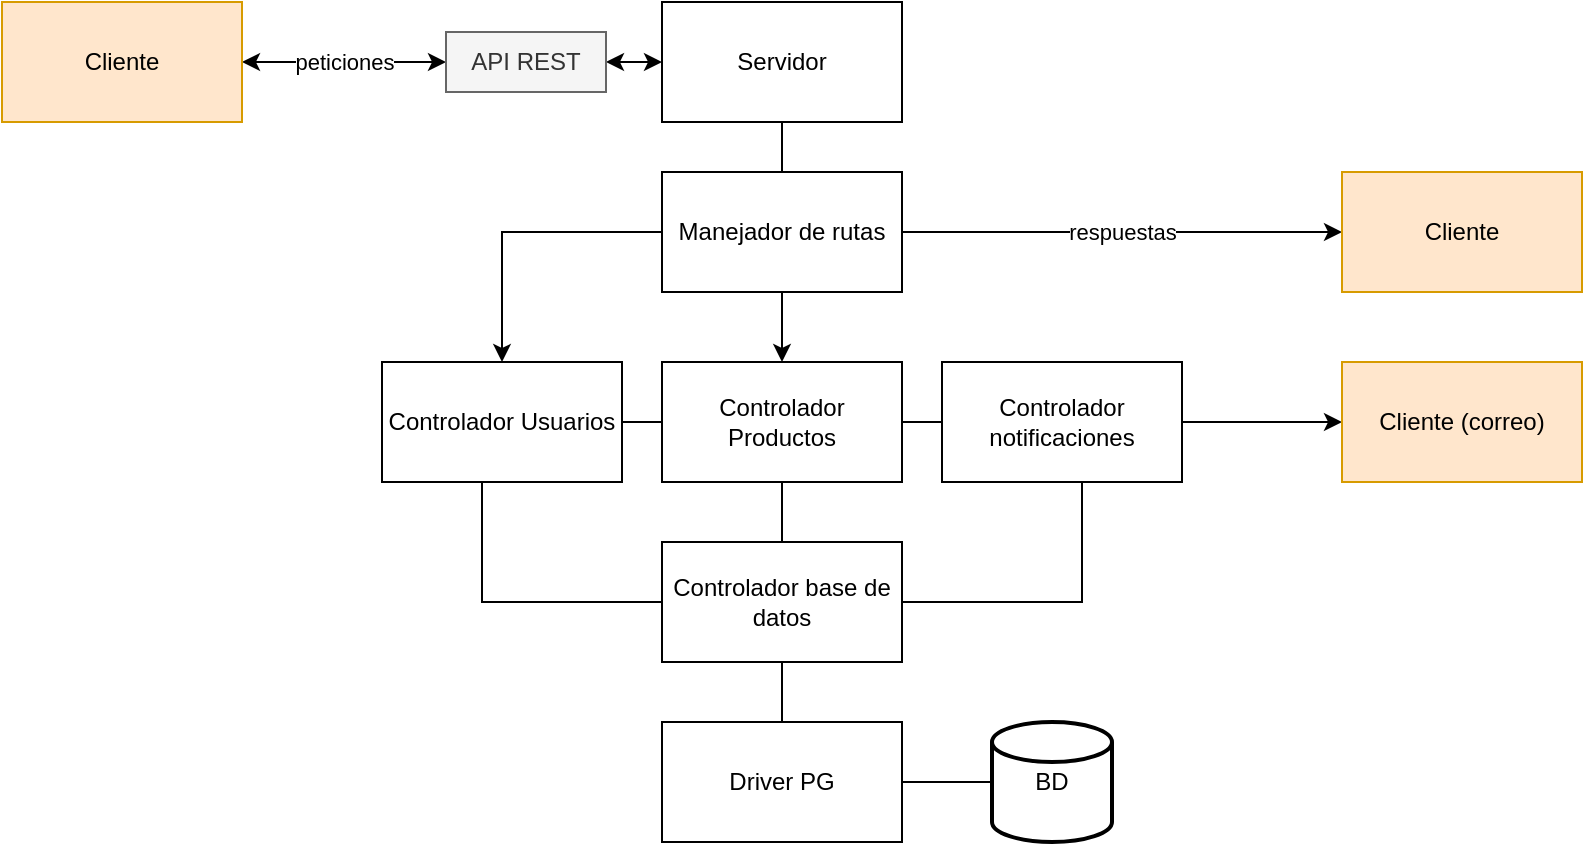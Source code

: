 <mxfile version="12.3.7" type="device" pages="1"><diagram id="JNAxxTQQYJ4n7ZdOnXf7" name="Página-1"><mxGraphModel dx="1108" dy="606" grid="1" gridSize="10" guides="1" tooltips="1" connect="1" arrows="1" fold="1" page="1" pageScale="1" pageWidth="827" pageHeight="1169" math="0" shadow="0"><root><mxCell id="0"/><mxCell id="1" parent="0"/><mxCell id="_zJBZdSQU_uV3PA7rTY7-1" value="Controlador base de datos" style="rounded=0;whiteSpace=wrap;html=1;" parent="1" vertex="1"><mxGeometry x="348" y="290" width="120" height="60" as="geometry"/></mxCell><mxCell id="_zJBZdSQU_uV3PA7rTY7-26" value="" style="edgeStyle=orthogonalEdgeStyle;rounded=0;orthogonalLoop=1;jettySize=auto;html=1;startArrow=none;startFill=0;endArrow=none;endFill=0;" parent="1" source="_zJBZdSQU_uV3PA7rTY7-2" target="_zJBZdSQU_uV3PA7rTY7-24" edge="1"><mxGeometry relative="1" as="geometry"/></mxCell><mxCell id="_zJBZdSQU_uV3PA7rTY7-2" value="Servidor&lt;span style=&quot;color: rgba(0 , 0 , 0 , 0) ; font-family: monospace ; font-size: 0px ; white-space: nowrap&quot;&gt;%3CmxGraphModel%3E%3Croot%3E%3CmxCell%20id%3D%220%22%2F%3E%3CmxCell%20id%3D%221%22%20parent%3D%220%22%2F%3E%3CmxCell%20id%3D%222%22%20value%3D%22Base%20de%20datos%22%20style%3D%22rounded%3D0%3BwhiteSpace%3Dwrap%3Bhtml%3D1%3B%22%20vertex%3D%221%22%20parent%3D%221%22%3E%3CmxGeometry%20x%3D%22190%22%20y%3D%2280%22%20width%3D%22120%22%20height%3D%2260%22%20as%3D%22geometry%22%2F%3E%3C%2FmxCell%3E%3C%2Froot%3E%3C%2FmxGraphModel%3E&lt;/span&gt;&lt;span style=&quot;color: rgba(0 , 0 , 0 , 0) ; font-family: monospace ; font-size: 0px ; white-space: nowrap&quot;&gt;%3CmxGraphModel%3E%3Croot%3E%3CmxCell%20id%3D%220%22%2F%3E%3CmxCell%20id%3D%221%22%20parent%3D%220%22%2F%3E%3CmxCell%20id%3D%222%22%20value%3D%22Base%20de%20datos%22%20style%3D%22rounded%3D0%3BwhiteSpace%3Dwrap%3Bhtml%3D1%3B%22%20vertex%3D%221%22%20parent%3D%221%22%3E%3CmxGeometry%20x%3D%22190%22%20y%3D%2280%22%20width%3D%22120%22%20height%3D%2260%22%20as%3D%22geometry%22%2F%3E%3C%2FmxCell%3E%3C%2Froot%3E%3C%2FmxGraphModel%3E&lt;/span&gt;&lt;span style=&quot;color: rgba(0 , 0 , 0 , 0) ; font-family: monospace ; font-size: 0px ; white-space: nowrap&quot;&gt;%3CmxGraphModel%3E%3Croot%3E%3CmxCell%20id%3D%220%22%2F%3E%3CmxCell%20id%3D%221%22%20parent%3D%220%22%2F%3E%3CmxCell%20id%3D%222%22%20value%3D%22Base%20de%20datos%22%20style%3D%22rounded%3D0%3BwhiteSpace%3Dwrap%3Bhtml%3D1%3B%22%20vertex%3D%221%22%20parent%3D%221%22%3E%3CmxGeometry%20x%3D%22190%22%20y%3D%2280%22%20width%3D%22120%22%20height%3D%2260%22%20as%3D%22geometry%22%2F%3E%3C%2FmxCell%3E%3C%2Froot%3E%3C%2FmxGraphModel%3E&lt;/span&gt;" style="rounded=0;whiteSpace=wrap;html=1;" parent="1" vertex="1"><mxGeometry x="348" y="20" width="120" height="60" as="geometry"/></mxCell><mxCell id="_zJBZdSQU_uV3PA7rTY7-7" value="peticiones" style="edgeStyle=orthogonalEdgeStyle;rounded=0;orthogonalLoop=1;jettySize=auto;html=1;startArrow=classic;startFill=1;" parent="1" source="_zJBZdSQU_uV3PA7rTY7-3" target="_zJBZdSQU_uV3PA7rTY7-4" edge="1"><mxGeometry relative="1" as="geometry"/></mxCell><mxCell id="_zJBZdSQU_uV3PA7rTY7-3" value="Cliente" style="rounded=0;whiteSpace=wrap;html=1;fillColor=#ffe6cc;strokeColor=#d79b00;" parent="1" vertex="1"><mxGeometry x="18" y="20" width="120" height="60" as="geometry"/></mxCell><mxCell id="_zJBZdSQU_uV3PA7rTY7-8" value="" style="edgeStyle=orthogonalEdgeStyle;rounded=0;orthogonalLoop=1;jettySize=auto;html=1;startArrow=classic;startFill=1;" parent="1" source="_zJBZdSQU_uV3PA7rTY7-4" target="_zJBZdSQU_uV3PA7rTY7-2" edge="1"><mxGeometry relative="1" as="geometry"/></mxCell><mxCell id="_zJBZdSQU_uV3PA7rTY7-4" value="API REST" style="rounded=0;whiteSpace=wrap;html=1;fillColor=#f5f5f5;strokeColor=#666666;fontColor=#333333;" parent="1" vertex="1"><mxGeometry x="240" y="35" width="80" height="30" as="geometry"/></mxCell><mxCell id="_zJBZdSQU_uV3PA7rTY7-9" value="BD" style="strokeWidth=2;html=1;shape=mxgraph.flowchart.database;whiteSpace=wrap;" parent="1" vertex="1"><mxGeometry x="513" y="380" width="60" height="60" as="geometry"/></mxCell><mxCell id="_zJBZdSQU_uV3PA7rTY7-13" style="edgeStyle=orthogonalEdgeStyle;rounded=0;orthogonalLoop=1;jettySize=auto;html=1;startArrow=none;startFill=0;endArrow=none;endFill=0;" parent="1" source="_zJBZdSQU_uV3PA7rTY7-10" target="_zJBZdSQU_uV3PA7rTY7-9" edge="1"><mxGeometry relative="1" as="geometry"/></mxCell><mxCell id="_zJBZdSQU_uV3PA7rTY7-14" value="" style="edgeStyle=orthogonalEdgeStyle;rounded=0;orthogonalLoop=1;jettySize=auto;html=1;startArrow=none;startFill=0;endArrow=none;endFill=0;" parent="1" source="_zJBZdSQU_uV3PA7rTY7-10" target="_zJBZdSQU_uV3PA7rTY7-1" edge="1"><mxGeometry relative="1" as="geometry"/></mxCell><mxCell id="_zJBZdSQU_uV3PA7rTY7-10" value="Driver PG" style="rounded=0;whiteSpace=wrap;html=1;" parent="1" vertex="1"><mxGeometry x="348" y="380" width="120" height="60" as="geometry"/></mxCell><mxCell id="_zJBZdSQU_uV3PA7rTY7-19" style="edgeStyle=orthogonalEdgeStyle;rounded=0;orthogonalLoop=1;jettySize=auto;html=1;startArrow=none;startFill=0;endArrow=none;endFill=0;" parent="1" source="_zJBZdSQU_uV3PA7rTY7-15" target="_zJBZdSQU_uV3PA7rTY7-1" edge="1"><mxGeometry relative="1" as="geometry"><Array as="points"><mxPoint x="258" y="320"/></Array></mxGeometry></mxCell><mxCell id="_zJBZdSQU_uV3PA7rTY7-31" value="" style="edgeStyle=orthogonalEdgeStyle;rounded=0;orthogonalLoop=1;jettySize=auto;html=1;startArrow=none;startFill=0;endArrow=none;endFill=0;" parent="1" source="_zJBZdSQU_uV3PA7rTY7-15" target="_zJBZdSQU_uV3PA7rTY7-16" edge="1"><mxGeometry relative="1" as="geometry"/></mxCell><mxCell id="_zJBZdSQU_uV3PA7rTY7-15" value="Controlador Usuarios" style="rounded=0;whiteSpace=wrap;html=1;" parent="1" vertex="1"><mxGeometry x="208" y="200" width="120" height="60" as="geometry"/></mxCell><mxCell id="_zJBZdSQU_uV3PA7rTY7-18" value="" style="edgeStyle=orthogonalEdgeStyle;rounded=0;orthogonalLoop=1;jettySize=auto;html=1;startArrow=none;startFill=0;endArrow=none;endFill=0;" parent="1" source="_zJBZdSQU_uV3PA7rTY7-16" target="_zJBZdSQU_uV3PA7rTY7-1" edge="1"><mxGeometry relative="1" as="geometry"/></mxCell><mxCell id="_zJBZdSQU_uV3PA7rTY7-32" value="" style="edgeStyle=orthogonalEdgeStyle;rounded=0;orthogonalLoop=1;jettySize=auto;html=1;startArrow=none;startFill=0;endArrow=none;endFill=0;" parent="1" source="_zJBZdSQU_uV3PA7rTY7-16" target="_zJBZdSQU_uV3PA7rTY7-17" edge="1"><mxGeometry relative="1" as="geometry"/></mxCell><mxCell id="_zJBZdSQU_uV3PA7rTY7-16" value="Controlador Productos" style="rounded=0;whiteSpace=wrap;html=1;" parent="1" vertex="1"><mxGeometry x="348" y="200" width="120" height="60" as="geometry"/></mxCell><mxCell id="_zJBZdSQU_uV3PA7rTY7-20" style="edgeStyle=orthogonalEdgeStyle;rounded=0;orthogonalLoop=1;jettySize=auto;html=1;startArrow=none;startFill=0;endArrow=none;endFill=0;" parent="1" source="_zJBZdSQU_uV3PA7rTY7-17" target="_zJBZdSQU_uV3PA7rTY7-1" edge="1"><mxGeometry relative="1" as="geometry"><Array as="points"><mxPoint x="558" y="320"/></Array></mxGeometry></mxCell><mxCell id="_zJBZdSQU_uV3PA7rTY7-34" value="" style="edgeStyle=orthogonalEdgeStyle;rounded=0;orthogonalLoop=1;jettySize=auto;html=1;startArrow=none;startFill=0;endArrow=classic;endFill=1;" parent="1" source="_zJBZdSQU_uV3PA7rTY7-17" target="_zJBZdSQU_uV3PA7rTY7-33" edge="1"><mxGeometry relative="1" as="geometry"/></mxCell><mxCell id="_zJBZdSQU_uV3PA7rTY7-17" value="Controlador notificaciones" style="rounded=0;whiteSpace=wrap;html=1;" parent="1" vertex="1"><mxGeometry x="488" y="200" width="120" height="60" as="geometry"/></mxCell><mxCell id="2Tv70TOtFdW97i4cVFb_-1" style="edgeStyle=orthogonalEdgeStyle;rounded=0;orthogonalLoop=1;jettySize=auto;html=1;" edge="1" parent="1" source="_zJBZdSQU_uV3PA7rTY7-24" target="_zJBZdSQU_uV3PA7rTY7-16"><mxGeometry relative="1" as="geometry"/></mxCell><mxCell id="2Tv70TOtFdW97i4cVFb_-2" style="edgeStyle=orthogonalEdgeStyle;rounded=0;orthogonalLoop=1;jettySize=auto;html=1;" edge="1" parent="1" source="_zJBZdSQU_uV3PA7rTY7-24" target="_zJBZdSQU_uV3PA7rTY7-15"><mxGeometry relative="1" as="geometry"/></mxCell><mxCell id="2Tv70TOtFdW97i4cVFb_-4" value="respuestas" style="edgeStyle=orthogonalEdgeStyle;rounded=0;orthogonalLoop=1;jettySize=auto;html=1;" edge="1" parent="1" source="_zJBZdSQU_uV3PA7rTY7-24" target="2Tv70TOtFdW97i4cVFb_-3"><mxGeometry relative="1" as="geometry"/></mxCell><mxCell id="_zJBZdSQU_uV3PA7rTY7-24" value="Manejador de rutas" style="rounded=0;whiteSpace=wrap;html=1;" parent="1" vertex="1"><mxGeometry x="348" y="105" width="120" height="60" as="geometry"/></mxCell><mxCell id="_zJBZdSQU_uV3PA7rTY7-33" value="Cliente (correo)" style="rounded=0;whiteSpace=wrap;html=1;fillColor=#ffe6cc;strokeColor=#d79b00;" parent="1" vertex="1"><mxGeometry x="688" y="200" width="120" height="60" as="geometry"/></mxCell><mxCell id="2Tv70TOtFdW97i4cVFb_-3" value="Cliente" style="rounded=0;whiteSpace=wrap;html=1;fillColor=#ffe6cc;strokeColor=#d79b00;" vertex="1" parent="1"><mxGeometry x="688" y="105" width="120" height="60" as="geometry"/></mxCell></root></mxGraphModel></diagram></mxfile>